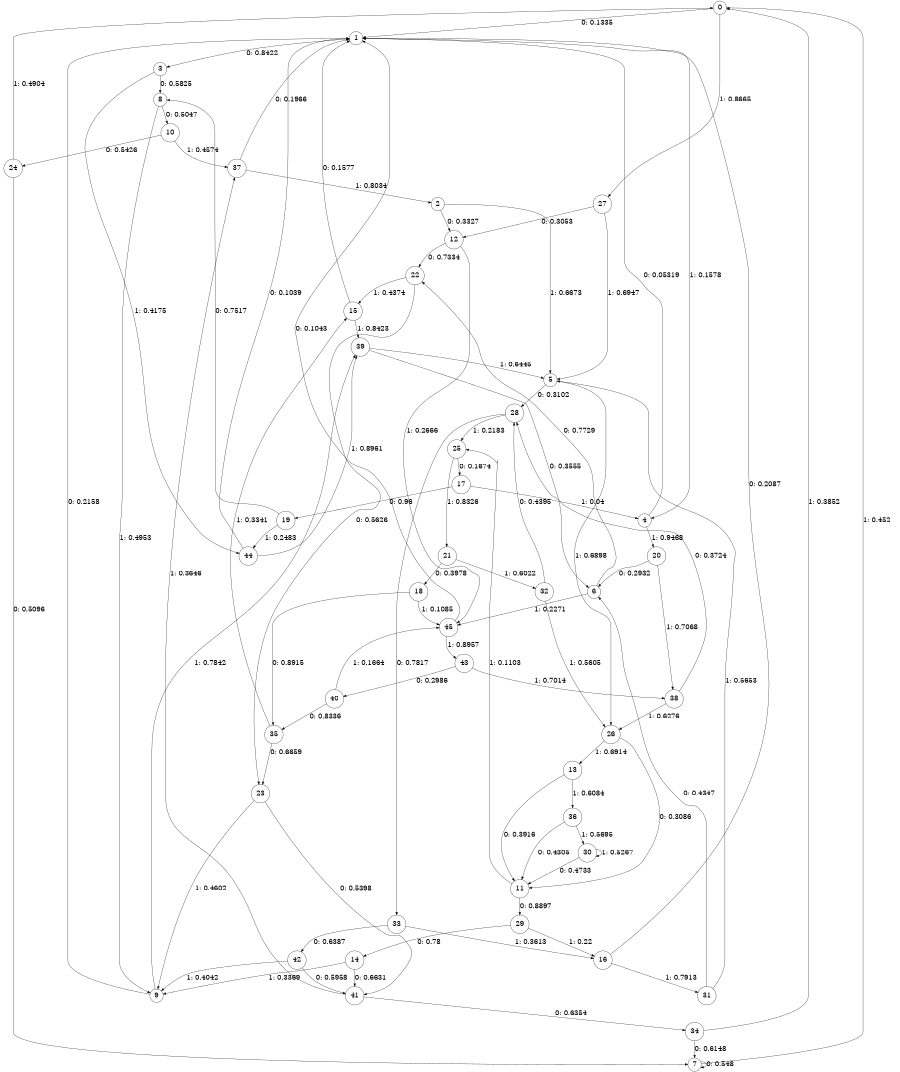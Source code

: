 digraph "ch35faceL7" {
size = "6,8.5";
ratio = "fill";
node [shape = circle];
node [fontsize = 24];
edge [fontsize = 24];
0 -> 1 [label = "0: 0.1335   "];
0 -> 27 [label = "1: 0.8665   "];
1 -> 3 [label = "0: 0.8422   "];
1 -> 4 [label = "1: 0.1578   "];
2 -> 12 [label = "0: 0.3327   "];
2 -> 5 [label = "1: 0.6673   "];
3 -> 8 [label = "0: 0.5825   "];
3 -> 44 [label = "1: 0.4175   "];
4 -> 1 [label = "0: 0.05319  "];
4 -> 20 [label = "1: 0.9468   "];
5 -> 28 [label = "0: 0.3102   "];
5 -> 26 [label = "1: 0.6898   "];
6 -> 22 [label = "0: 0.7729   "];
6 -> 45 [label = "1: 0.2271   "];
7 -> 7 [label = "0: 0.548    "];
7 -> 0 [label = "1: 0.452    "];
8 -> 10 [label = "0: 0.5047   "];
8 -> 9 [label = "1: 0.4953   "];
9 -> 1 [label = "0: 0.2158   "];
9 -> 39 [label = "1: 0.7842   "];
10 -> 24 [label = "0: 0.5426   "];
10 -> 37 [label = "1: 0.4574   "];
11 -> 29 [label = "0: 0.8897   "];
11 -> 25 [label = "1: 0.1103   "];
12 -> 22 [label = "0: 0.7334   "];
12 -> 45 [label = "1: 0.2666   "];
13 -> 11 [label = "0: 0.3916   "];
13 -> 36 [label = "1: 0.6084   "];
14 -> 41 [label = "0: 0.6631   "];
14 -> 9 [label = "1: 0.3369   "];
15 -> 1 [label = "0: 0.1577   "];
15 -> 39 [label = "1: 0.8423   "];
16 -> 1 [label = "0: 0.2087   "];
16 -> 31 [label = "1: 0.7913   "];
17 -> 19 [label = "0: 0.96     "];
17 -> 4 [label = "1: 0.04     "];
18 -> 35 [label = "0: 0.8915   "];
18 -> 45 [label = "1: 0.1085   "];
19 -> 8 [label = "0: 0.7517   "];
19 -> 44 [label = "1: 0.2483   "];
20 -> 6 [label = "0: 0.2932   "];
20 -> 38 [label = "1: 0.7068   "];
21 -> 18 [label = "0: 0.3978   "];
21 -> 32 [label = "1: 0.6022   "];
22 -> 23 [label = "0: 0.5626   "];
22 -> 15 [label = "1: 0.4374   "];
23 -> 41 [label = "0: 0.5398   "];
23 -> 9 [label = "1: 0.4602   "];
24 -> 7 [label = "0: 0.5096   "];
24 -> 0 [label = "1: 0.4904   "];
25 -> 17 [label = "0: 0.1674   "];
25 -> 21 [label = "1: 0.8326   "];
26 -> 11 [label = "0: 0.3086   "];
26 -> 13 [label = "1: 0.6914   "];
27 -> 12 [label = "0: 0.3053   "];
27 -> 5 [label = "1: 0.6947   "];
28 -> 33 [label = "0: 0.7817   "];
28 -> 25 [label = "1: 0.2183   "];
29 -> 14 [label = "0: 0.78     "];
29 -> 16 [label = "1: 0.22     "];
30 -> 11 [label = "0: 0.4733   "];
30 -> 30 [label = "1: 0.5267   "];
31 -> 6 [label = "0: 0.4347   "];
31 -> 5 [label = "1: 0.5653   "];
32 -> 28 [label = "0: 0.4395   "];
32 -> 26 [label = "1: 0.5605   "];
33 -> 42 [label = "0: 0.6387   "];
33 -> 16 [label = "1: 0.3613   "];
34 -> 7 [label = "0: 0.6148   "];
34 -> 0 [label = "1: 0.3852   "];
35 -> 23 [label = "0: 0.6659   "];
35 -> 15 [label = "1: 0.3341   "];
36 -> 11 [label = "0: 0.4305   "];
36 -> 30 [label = "1: 0.5695   "];
37 -> 1 [label = "0: 0.1966   "];
37 -> 2 [label = "1: 0.8034   "];
38 -> 28 [label = "0: 0.3724   "];
38 -> 26 [label = "1: 0.6276   "];
39 -> 6 [label = "0: 0.3555   "];
39 -> 5 [label = "1: 0.6445   "];
40 -> 35 [label = "0: 0.8336   "];
40 -> 45 [label = "1: 0.1664   "];
41 -> 34 [label = "0: 0.6354   "];
41 -> 37 [label = "1: 0.3646   "];
42 -> 41 [label = "0: 0.5958   "];
42 -> 9 [label = "1: 0.4042   "];
43 -> 40 [label = "0: 0.2986   "];
43 -> 38 [label = "1: 0.7014   "];
44 -> 1 [label = "0: 0.1039   "];
44 -> 39 [label = "1: 0.8961   "];
45 -> 1 [label = "0: 0.1043   "];
45 -> 43 [label = "1: 0.8957   "];
}